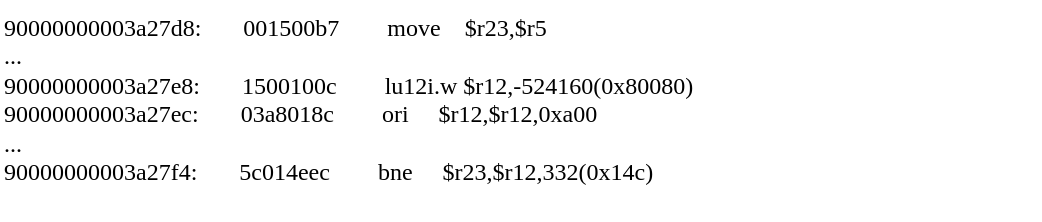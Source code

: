 <mxfile version="20.8.16" type="device"><diagram name="Page-1" id="9X0ESf6F69z7x2L2r5KG"><mxGraphModel dx="2654" dy="630" grid="1" gridSize="10" guides="1" tooltips="1" connect="1" arrows="1" fold="1" page="1" pageScale="1" pageWidth="827" pageHeight="1169" math="0" shadow="0"><root><mxCell id="0"/><mxCell id="1" parent="0"/><mxCell id="YRGdACz2NdePQLeItSf4-1" value="&lt;div&gt;&lt;span style=&quot;background-color: initial;&quot;&gt;90000000003a27d8:&amp;nbsp; &amp;nbsp; &amp;nbsp; &amp;nbsp;001500b7&amp;nbsp; &amp;nbsp; &amp;nbsp; &amp;nbsp; move&amp;nbsp; &amp;nbsp; $r23,$r5&lt;/span&gt;&lt;br&gt;&lt;/div&gt;&lt;div&gt;...&lt;/div&gt;&lt;div&gt;90000000003a27e8:&amp;nbsp; &amp;nbsp; &amp;nbsp; &amp;nbsp;1500100c&amp;nbsp; &amp;nbsp; &amp;nbsp; &amp;nbsp; lu12i.w $r12,-524160(0x80080)&lt;/div&gt;&lt;div&gt;90000000003a27ec:&amp;nbsp; &amp;nbsp; &amp;nbsp; &amp;nbsp;03a8018c&amp;nbsp; &amp;nbsp; &amp;nbsp; &amp;nbsp; ori&amp;nbsp; &amp;nbsp; &amp;nbsp;$r12,$r12,0xa00&lt;/div&gt;&lt;div&gt;...&lt;/div&gt;&lt;div&gt;90000000003a27f4:&amp;nbsp; &amp;nbsp; &amp;nbsp; &amp;nbsp;5c014eec&amp;nbsp; &amp;nbsp; &amp;nbsp; &amp;nbsp; bne&amp;nbsp; &amp;nbsp; &amp;nbsp;$r23,$r12,332(0x14c)&amp;nbsp;&lt;/div&gt;" style="text;whiteSpace=wrap;html=1;fontFamily=Fira Code;" parent="1" vertex="1"><mxGeometry x="-1140" y="670" width="520" height="110" as="geometry"/></mxCell></root></mxGraphModel></diagram></mxfile>